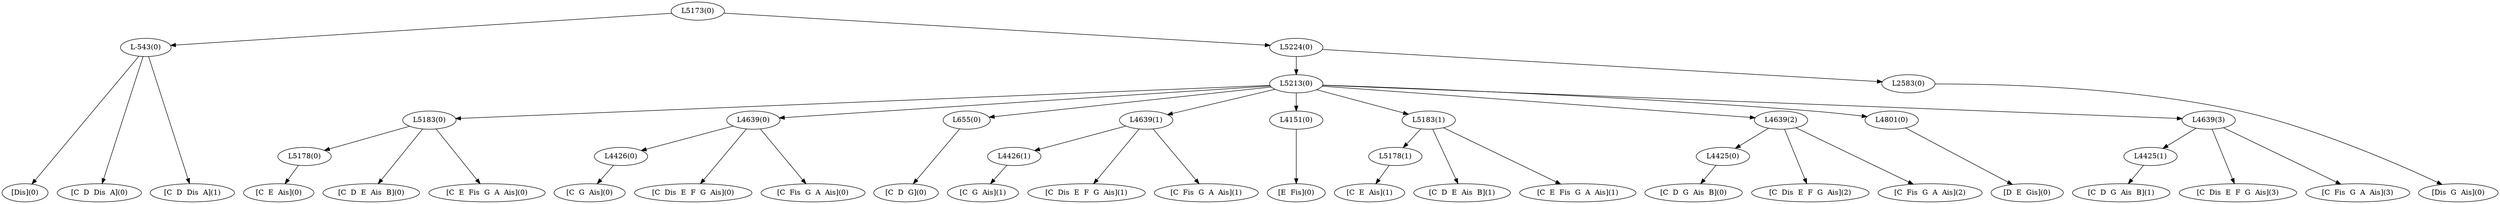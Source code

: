 digraph sample{
"L-543(0)"->"[Dis](0)"
"L-543(0)"->"[C  D  Dis  A](0)"
"L-543(0)"->"[C  D  Dis  A](1)"
"L5178(0)"->"[C  E  Ais](0)"
"L5183(0)"->"[C  D  E  Ais  B](0)"
"L5183(0)"->"[C  E  Fis  G  A  Ais](0)"
"L5183(0)"->"L5178(0)"
"L4426(0)"->"[C  G  Ais](0)"
"L4639(0)"->"[C  Dis  E  F  G  Ais](0)"
"L4639(0)"->"[C  Fis  G  A  Ais](0)"
"L4639(0)"->"L4426(0)"
"L655(0)"->"[C  D  G](0)"
"L4426(1)"->"[C  G  Ais](1)"
"L4639(1)"->"[C  Dis  E  F  G  Ais](1)"
"L4639(1)"->"[C  Fis  G  A  Ais](1)"
"L4639(1)"->"L4426(1)"
"L4151(0)"->"[E  Fis](0)"
"L5178(1)"->"[C  E  Ais](1)"
"L5183(1)"->"[C  D  E  Ais  B](1)"
"L5183(1)"->"[C  E  Fis  G  A  Ais](1)"
"L5183(1)"->"L5178(1)"
"L4425(0)"->"[C  D  G  Ais  B](0)"
"L4639(2)"->"[C  Dis  E  F  G  Ais](2)"
"L4639(2)"->"[C  Fis  G  A  Ais](2)"
"L4639(2)"->"L4425(0)"
"L4801(0)"->"[D  E  Gis](0)"
"L4425(1)"->"[C  D  G  Ais  B](1)"
"L4639(3)"->"[C  Dis  E  F  G  Ais](3)"
"L4639(3)"->"[C  Fis  G  A  Ais](3)"
"L4639(3)"->"L4425(1)"
"L5213(0)"->"L5183(0)"
"L5213(0)"->"L4639(0)"
"L5213(0)"->"L655(0)"
"L5213(0)"->"L4639(1)"
"L5213(0)"->"L4151(0)"
"L5213(0)"->"L5183(1)"
"L5213(0)"->"L4639(2)"
"L5213(0)"->"L4801(0)"
"L5213(0)"->"L4639(3)"
"L2583(0)"->"[Dis  G  Ais](0)"
"L5224(0)"->"L5213(0)"
"L5224(0)"->"L2583(0)"
"L5173(0)"->"L-543(0)"
"L5173(0)"->"L5224(0)"
{rank = min; "L5173(0)"}
{rank = same; "L-543(0)"; "L5224(0)";}
{rank = same; "L5213(0)"; "L2583(0)";}
{rank = same; "L5183(0)"; "L4639(0)"; "L655(0)"; "L4639(1)"; "L4151(0)"; "L5183(1)"; "L4639(2)"; "L4801(0)"; "L4639(3)";}
{rank = same; "L5178(0)"; "L4426(0)"; "L4426(1)"; "L5178(1)"; "L4425(0)"; "L4425(1)";}
{rank = max; "[C  D  Dis  A](0)"; "[C  D  Dis  A](1)"; "[C  D  E  Ais  B](0)"; "[C  D  E  Ais  B](1)"; "[C  D  G  Ais  B](0)"; "[C  D  G  Ais  B](1)"; "[C  D  G](0)"; "[C  Dis  E  F  G  Ais](0)"; "[C  Dis  E  F  G  Ais](1)"; "[C  Dis  E  F  G  Ais](2)"; "[C  Dis  E  F  G  Ais](3)"; "[C  E  Ais](0)"; "[C  E  Ais](1)"; "[C  E  Fis  G  A  Ais](0)"; "[C  E  Fis  G  A  Ais](1)"; "[C  Fis  G  A  Ais](0)"; "[C  Fis  G  A  Ais](1)"; "[C  Fis  G  A  Ais](2)"; "[C  Fis  G  A  Ais](3)"; "[C  G  Ais](0)"; "[C  G  Ais](1)"; "[D  E  Gis](0)"; "[Dis  G  Ais](0)"; "[Dis](0)"; "[E  Fis](0)";}
}